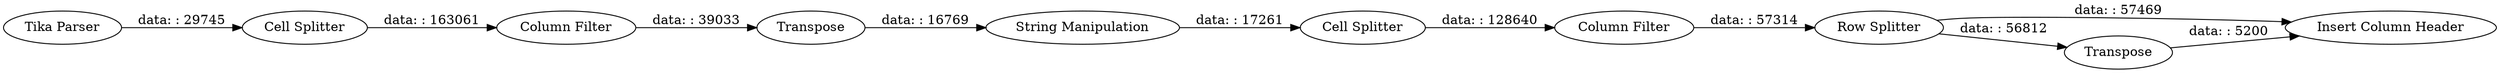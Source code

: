 digraph {
	"-564117000993192257_7" [label="Column Filter"]
	"-564117000993192257_6" [label=Transpose]
	"-564117000993192257_10" [label="Insert Column Header"]
	"-564117000993192257_1" [label="Tika Parser"]
	"-564117000993192257_4" [label="Cell Splitter"]
	"-564117000993192257_14" [label="String Manipulation"]
	"-564117000993192257_9" [label="Column Filter"]
	"-564117000993192257_13" [label=Transpose]
	"-564117000993192257_8" [label="Cell Splitter"]
	"-564117000993192257_12" [label="Row Splitter"]
	"-564117000993192257_14" -> "-564117000993192257_8" [label="data: : 17261"]
	"-564117000993192257_8" -> "-564117000993192257_9" [label="data: : 128640"]
	"-564117000993192257_7" -> "-564117000993192257_6" [label="data: : 39033"]
	"-564117000993192257_9" -> "-564117000993192257_12" [label="data: : 57314"]
	"-564117000993192257_12" -> "-564117000993192257_10" [label="data: : 57469"]
	"-564117000993192257_13" -> "-564117000993192257_10" [label="data: : 5200"]
	"-564117000993192257_12" -> "-564117000993192257_13" [label="data: : 56812"]
	"-564117000993192257_4" -> "-564117000993192257_7" [label="data: : 163061"]
	"-564117000993192257_6" -> "-564117000993192257_14" [label="data: : 16769"]
	"-564117000993192257_1" -> "-564117000993192257_4" [label="data: : 29745"]
	rankdir=LR
}
